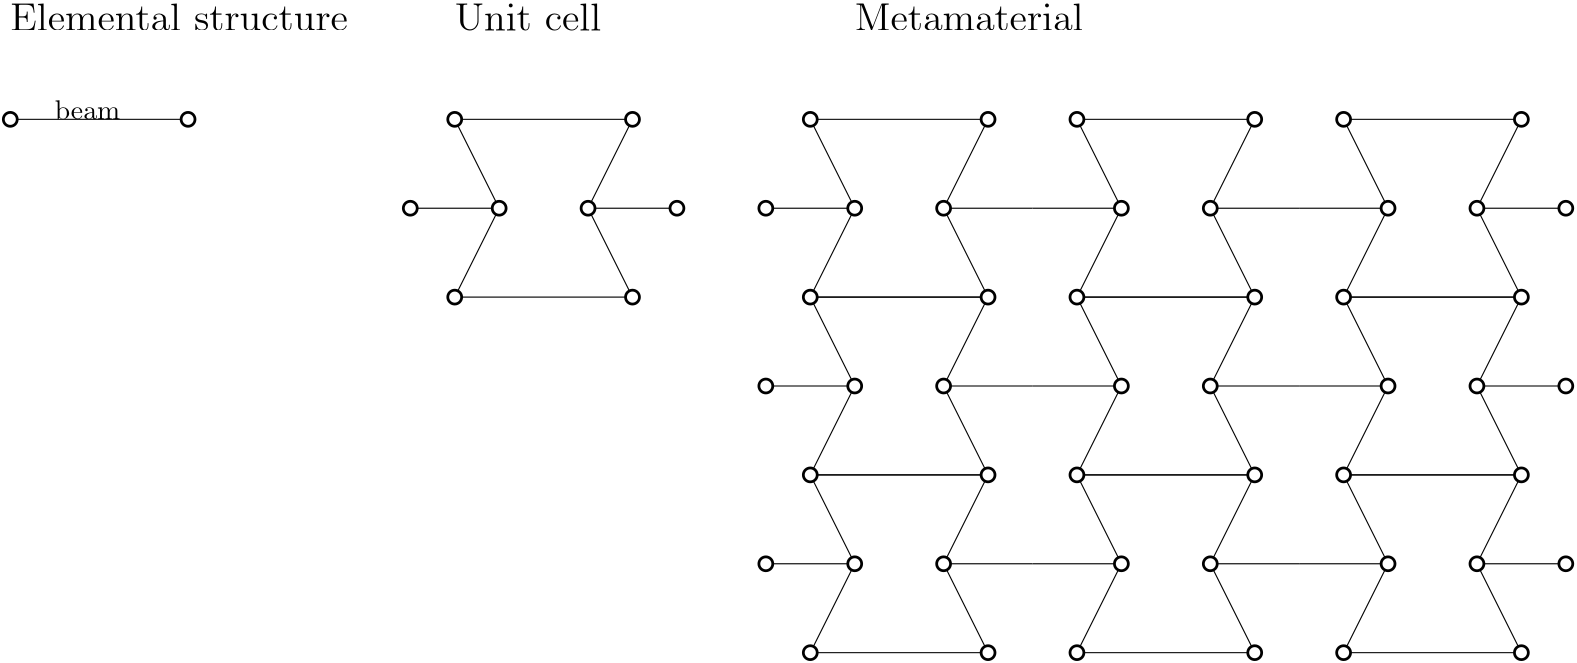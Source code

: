 <?xml version="1.0"?>
<!DOCTYPE ipe SYSTEM "ipe.dtd">
<ipe version="70218" creator="Ipe 7.2.24">
<info created="D:20240429104501" modified="D:20240429135855"/>
<ipestyle name="basic">
<symbol name="arrow/arc(spx)">
<path stroke="sym-stroke" fill="sym-stroke" pen="sym-pen">
0 0 m
-1 0.333 l
-1 -0.333 l
h
</path>
</symbol>
<symbol name="arrow/farc(spx)">
<path stroke="sym-stroke" fill="white" pen="sym-pen">
0 0 m
-1 0.333 l
-1 -0.333 l
h
</path>
</symbol>
<symbol name="arrow/ptarc(spx)">
<path stroke="sym-stroke" fill="sym-stroke" pen="sym-pen">
0 0 m
-1 0.333 l
-0.8 0 l
-1 -0.333 l
h
</path>
</symbol>
<symbol name="arrow/fptarc(spx)">
<path stroke="sym-stroke" fill="white" pen="sym-pen">
0 0 m
-1 0.333 l
-0.8 0 l
-1 -0.333 l
h
</path>
</symbol>
<symbol name="mark/circle(sx)" transformations="translations">
<path fill="sym-stroke">
0.6 0 0 0.6 0 0 e
0.4 0 0 0.4 0 0 e
</path>
</symbol>
<symbol name="mark/disk(sx)" transformations="translations">
<path fill="sym-stroke">
0.6 0 0 0.6 0 0 e
</path>
</symbol>
<symbol name="mark/fdisk(sfx)" transformations="translations">
<group>
<path fill="sym-fill">
0.5 0 0 0.5 0 0 e
</path>
<path fill="sym-stroke" fillrule="eofill">
0.6 0 0 0.6 0 0 e
0.4 0 0 0.4 0 0 e
</path>
</group>
</symbol>
<symbol name="mark/box(sx)" transformations="translations">
<path fill="sym-stroke" fillrule="eofill">
-0.6 -0.6 m
0.6 -0.6 l
0.6 0.6 l
-0.6 0.6 l
h
-0.4 -0.4 m
0.4 -0.4 l
0.4 0.4 l
-0.4 0.4 l
h
</path>
</symbol>
<symbol name="mark/square(sx)" transformations="translations">
<path fill="sym-stroke">
-0.6 -0.6 m
0.6 -0.6 l
0.6 0.6 l
-0.6 0.6 l
h
</path>
</symbol>
<symbol name="mark/fsquare(sfx)" transformations="translations">
<group>
<path fill="sym-fill">
-0.5 -0.5 m
0.5 -0.5 l
0.5 0.5 l
-0.5 0.5 l
h
</path>
<path fill="sym-stroke" fillrule="eofill">
-0.6 -0.6 m
0.6 -0.6 l
0.6 0.6 l
-0.6 0.6 l
h
-0.4 -0.4 m
0.4 -0.4 l
0.4 0.4 l
-0.4 0.4 l
h
</path>
</group>
</symbol>
<symbol name="mark/cross(sx)" transformations="translations">
<group>
<path fill="sym-stroke">
-0.43 -0.57 m
0.57 0.43 l
0.43 0.57 l
-0.57 -0.43 l
h
</path>
<path fill="sym-stroke">
-0.43 0.57 m
0.57 -0.43 l
0.43 -0.57 l
-0.57 0.43 l
h
</path>
</group>
</symbol>
<symbol name="arrow/fnormal(spx)">
<path stroke="sym-stroke" fill="white" pen="sym-pen">
0 0 m
-1 0.333 l
-1 -0.333 l
h
</path>
</symbol>
<symbol name="arrow/pointed(spx)">
<path stroke="sym-stroke" fill="sym-stroke" pen="sym-pen">
0 0 m
-1 0.333 l
-0.8 0 l
-1 -0.333 l
h
</path>
</symbol>
<symbol name="arrow/fpointed(spx)">
<path stroke="sym-stroke" fill="white" pen="sym-pen">
0 0 m
-1 0.333 l
-0.8 0 l
-1 -0.333 l
h
</path>
</symbol>
<symbol name="arrow/linear(spx)">
<path stroke="sym-stroke" pen="sym-pen">
-1 0.333 m
0 0 l
-1 -0.333 l
</path>
</symbol>
<symbol name="arrow/fdouble(spx)">
<path stroke="sym-stroke" fill="white" pen="sym-pen">
0 0 m
-1 0.333 l
-1 -0.333 l
h
-1 0 m
-2 0.333 l
-2 -0.333 l
h
</path>
</symbol>
<symbol name="arrow/double(spx)">
<path stroke="sym-stroke" fill="sym-stroke" pen="sym-pen">
0 0 m
-1 0.333 l
-1 -0.333 l
h
-1 0 m
-2 0.333 l
-2 -0.333 l
h
</path>
</symbol>
<symbol name="arrow/mid-normal(spx)">
<path stroke="sym-stroke" fill="sym-stroke" pen="sym-pen">
0.5 0 m
-0.5 0.333 l
-0.5 -0.333 l
h
</path>
</symbol>
<symbol name="arrow/mid-fnormal(spx)">
<path stroke="sym-stroke" fill="white" pen="sym-pen">
0.5 0 m
-0.5 0.333 l
-0.5 -0.333 l
h
</path>
</symbol>
<symbol name="arrow/mid-pointed(spx)">
<path stroke="sym-stroke" fill="sym-stroke" pen="sym-pen">
0.5 0 m
-0.5 0.333 l
-0.3 0 l
-0.5 -0.333 l
h
</path>
</symbol>
<symbol name="arrow/mid-fpointed(spx)">
<path stroke="sym-stroke" fill="white" pen="sym-pen">
0.5 0 m
-0.5 0.333 l
-0.3 0 l
-0.5 -0.333 l
h
</path>
</symbol>
<symbol name="arrow/mid-double(spx)">
<path stroke="sym-stroke" fill="sym-stroke" pen="sym-pen">
1 0 m
0 0.333 l
0 -0.333 l
h
0 0 m
-1 0.333 l
-1 -0.333 l
h
</path>
</symbol>
<symbol name="arrow/mid-fdouble(spx)">
<path stroke="sym-stroke" fill="white" pen="sym-pen">
1 0 m
0 0.333 l
0 -0.333 l
h
0 0 m
-1 0.333 l
-1 -0.333 l
h
</path>
</symbol>
<anglesize name="22.5 deg" value="22.5"/>
<anglesize name="30 deg" value="30"/>
<anglesize name="45 deg" value="45"/>
<anglesize name="60 deg" value="60"/>
<anglesize name="90 deg" value="90"/>
<arrowsize name="large" value="10"/>
<arrowsize name="small" value="5"/>
<arrowsize name="tiny" value="3"/>
<color name="blue" value="0 0 1"/>
<color name="brown" value="0.647 0.165 0.165"/>
<color name="darkblue" value="0 0 0.545"/>
<color name="darkcyan" value="0 0.545 0.545"/>
<color name="darkgray" value="0.663"/>
<color name="darkgreen" value="0 0.392 0"/>
<color name="darkmagenta" value="0.545 0 0.545"/>
<color name="darkorange" value="1 0.549 0"/>
<color name="darkred" value="0.545 0 0"/>
<color name="gold" value="1 0.843 0"/>
<color name="gray" value="0.745"/>
<color name="green" value="0 1 0"/>
<color name="lightblue" value="0.678 0.847 0.902"/>
<color name="lightcyan" value="0.878 1 1"/>
<color name="lightgray" value="0.827"/>
<color name="lightgreen" value="0.565 0.933 0.565"/>
<color name="lightyellow" value="1 1 0.878"/>
<color name="navy" value="0 0 0.502"/>
<color name="orange" value="1 0.647 0"/>
<color name="pink" value="1 0.753 0.796"/>
<color name="purple" value="0.627 0.125 0.941"/>
<color name="red" value="1 0 0"/>
<color name="seagreen" value="0.18 0.545 0.341"/>
<color name="turquoise" value="0.251 0.878 0.816"/>
<color name="violet" value="0.933 0.51 0.933"/>
<color name="yellow" value="1 1 0"/>
<dashstyle name="dash dot dotted" value="[4 2 1 2 1 2] 0"/>
<dashstyle name="dash dotted" value="[4 2 1 2] 0"/>
<dashstyle name="dashed" value="[4] 0"/>
<dashstyle name="dotted" value="[1 3] 0"/>
<gridsize name="10 pts (~3.5 mm)" value="10"/>
<gridsize name="14 pts (~5 mm)" value="14"/>
<gridsize name="16 pts (~6 mm)" value="16"/>
<gridsize name="20 pts (~7 mm)" value="20"/>
<gridsize name="28 pts (~10 mm)" value="28"/>
<gridsize name="32 pts (~12 mm)" value="32"/>
<gridsize name="4 pts" value="4"/>
<gridsize name="56 pts (~20 mm)" value="56"/>
<gridsize name="8 pts (~3 mm)" value="8"/>
<opacity name="10%" value="0.1"/>
<opacity name="30%" value="0.3"/>
<opacity name="50%" value="0.5"/>
<opacity name="75%" value="0.75"/>
<pen name="fat" value="1.2"/>
<pen name="heavier" value="0.8"/>
<pen name="ultrafat" value="2"/>
<symbolsize name="large" value="5"/>
<symbolsize name="small" value="2"/>
<symbolsize name="tiny" value="1.1"/>
<textsize name="Huge" value="\Huge"/>
<textsize name="LARGE" value="\LARGE"/>
<textsize name="Large" value="\Large"/>
<textsize name="footnote" value="\footnotesize"/>
<textsize name="huge" value="\huge"/>
<textsize name="large" value="\large"/>
<textsize name="small" value="\small"/>
<textsize name="tiny" value="\tiny"/>
<textstyle name="center" begin="\begin{center}" end="\end{center}"/>
<textstyle name="item" begin="\begin{itemize}\item{}" end="\end{itemize}"/>
<textstyle name="itemize" begin="\begin{itemize}" end="\end{itemize}"/>
<tiling name="falling" angle="-60" step="4" width="1"/>
<tiling name="rising" angle="30" step="4" width="1"/>
</ipestyle>
<page>
<layer name="alpha"/>
<view layers="alpha" active="alpha"/>
<path layer="alpha" matrix="1 0 0 1 -32 0" stroke="black" fill="black">
64 768 m
128 768
128 768
128 768 c
</path>
<use matrix="1 0 0 1 -32 0" name="mark/fdisk(sfx)" pos="64 768" size="large" stroke="black" fill="white"/>
<use matrix="1 0 0 1 -32 0" name="mark/fdisk(sfx)" pos="128 768" size="large" stroke="black" fill="white"/>
<path matrix="1 0 0 1 16 192" stroke="black">
176 576 m
240 576
240 576 c
</path>
<path matrix="1 0 0 1 16 192" stroke="black">
176 512 m
240 512 l
</path>
<path matrix="1 0 0 1 16 192" stroke="black">
176 512 m
192 544 l
</path>
<path matrix="1 0 0 1 16 192" stroke="black">
176 576 m
192 544
192 544 c
</path>
<path matrix="1 0 0 1 16 192" stroke="black">
240 576 m
224 544 l
</path>
<path matrix="1 0 0 1 16 192" stroke="black">
224 544 m
240 512 l
</path>
<path matrix="1 0 0 1 16 192" stroke="black">
160 544 m
192 544 l
</path>
<path matrix="1 0 0 1 16 192" stroke="black">
224 544 m
256 544 l
</path>
<path matrix="1 0 0 1 144 192" stroke="black">
176 576 m
240 576
240 576 c
</path>
<path matrix="1 0 0 1 144 192" stroke="black">
176 512 m
240 512 l
</path>
<path matrix="1 0 0 1 144 192" stroke="black">
176 512 m
192 544 l
</path>
<path matrix="1 0 0 1 144 192" stroke="black">
176 576 m
192 544
192 544 c
</path>
<path matrix="1 0 0 1 144 192" stroke="black">
240 576 m
224 544 l
</path>
<path matrix="1 0 0 1 144 192" stroke="black">
224 544 m
240 512 l
</path>
<path matrix="1 0 0 1 144 192" stroke="black">
160 544 m
192 544 l
</path>
<path matrix="1 0 0 1 144 192" stroke="black">
224 544 m
256 544 l
</path>
<path matrix="1 0 0 1 240 192" stroke="black">
176 576 m
240 576
240 576 c
</path>
<path matrix="1 0 0 1 240 192" stroke="black">
176 512 m
240 512 l
</path>
<path matrix="1 0 0 1 240 192" stroke="black">
176 512 m
192 544 l
</path>
<path matrix="1 0 0 1 240 192" stroke="black">
176 576 m
192 544
192 544 c
</path>
<path matrix="1 0 0 1 240 192" stroke="black">
240 576 m
224 544 l
</path>
<path matrix="1 0 0 1 240 192" stroke="black">
224 544 m
240 512 l
</path>
<path matrix="1 0 0 1 240 192" stroke="black">
160 544 m
192 544 l
</path>
<path matrix="1 0 0 1 240 192" stroke="black">
224 544 m
256 544 l
</path>
<path matrix="1 0 0 1 336 192" stroke="black">
176 576 m
240 576
240 576 c
</path>
<path matrix="1 0 0 1 336 192" stroke="black">
176 512 m
240 512 l
</path>
<path matrix="1 0 0 1 336 192" stroke="black">
176 512 m
192 544 l
</path>
<path matrix="1 0 0 1 336 192" stroke="black">
176 576 m
192 544
192 544 c
</path>
<path matrix="1 0 0 1 336 192" stroke="black">
240 576 m
224 544 l
</path>
<path matrix="1 0 0 1 336 192" stroke="black">
224 544 m
240 512 l
</path>
<path matrix="1 0 0 1 336 192" stroke="black">
160 544 m
192 544 l
</path>
<path matrix="1 0 0 1 336 192" stroke="black">
224 544 m
256 544 l
</path>
<path matrix="1 0 0 1 144 128" stroke="black">
176 576 m
240 576
240 576 c
</path>
<path matrix="1 0 0 1 144 128" stroke="black">
176 512 m
240 512 l
</path>
<path matrix="1 0 0 1 144 128" stroke="black">
176 512 m
192 544 l
</path>
<path matrix="1 0 0 1 144 128" stroke="black">
176 576 m
192 544
192 544 c
</path>
<path matrix="1 0 0 1 144 128" stroke="black">
240 576 m
224 544 l
</path>
<path matrix="1 0 0 1 144 128" stroke="black">
224 544 m
240 512 l
</path>
<path matrix="1 0 0 1 144 128" stroke="black">
160 544 m
192 544 l
</path>
<path matrix="1 0 0 1 144 128" stroke="black">
224 544 m
256 544 l
</path>
<path matrix="1 0 0 1 240 128" stroke="black">
176 576 m
240 576
240 576 c
</path>
<path matrix="1 0 0 1 240 128" stroke="black">
176 512 m
240 512 l
</path>
<path matrix="1 0 0 1 240 128" stroke="black">
176 512 m
192 544 l
</path>
<path matrix="1 0 0 1 240 128" stroke="black">
176 576 m
192 544
192 544 c
</path>
<path matrix="1 0 0 1 240 128" stroke="black">
240 576 m
224 544 l
</path>
<path matrix="1 0 0 1 240 128" stroke="black">
224 544 m
240 512 l
</path>
<path matrix="1 0 0 1 240 128" stroke="black">
160 544 m
192 544 l
</path>
<path matrix="1 0 0 1 240 128" stroke="black">
224 544 m
256 544 l
</path>
<path matrix="1 0 0 1 336 128" stroke="black">
176 576 m
240 576
240 576 c
</path>
<path matrix="1 0 0 1 336 128" stroke="black">
176 512 m
240 512 l
</path>
<path matrix="1 0 0 1 336 128" stroke="black">
176 512 m
192 544 l
</path>
<path matrix="1 0 0 1 336 128" stroke="black">
176 576 m
192 544
192 544 c
</path>
<path matrix="1 0 0 1 336 128" stroke="black">
240 576 m
224 544 l
</path>
<path matrix="1 0 0 1 336 128" stroke="black">
224 544 m
240 512 l
</path>
<path matrix="1 0 0 1 336 128" stroke="black">
160 544 m
192 544 l
</path>
<path matrix="1 0 0 1 336 128" stroke="black">
224 544 m
256 544 l
</path>
<path matrix="1 0 0 1 144 64" stroke="black">
176 576 m
240 576
240 576 c
</path>
<path matrix="1 0 0 1 144 64" stroke="black">
176 512 m
240 512 l
</path>
<path matrix="1 0 0 1 144 64" stroke="black">
176 512 m
192 544 l
</path>
<path matrix="1 0 0 1 144 64" stroke="black">
176 576 m
192 544
192 544 c
</path>
<path matrix="1 0 0 1 144 64" stroke="black">
240 576 m
224 544 l
</path>
<path matrix="1 0 0 1 144 64" stroke="black">
224 544 m
240 512 l
</path>
<path matrix="1 0 0 1 144 64" stroke="black">
160 544 m
192 544 l
</path>
<path matrix="1 0 0 1 144 64" stroke="black">
224 544 m
256 544 l
</path>
<path matrix="1 0 0 1 240 64" stroke="black">
176 576 m
240 576
240 576 c
</path>
<path matrix="1 0 0 1 240 64" stroke="black">
176 512 m
240 512 l
</path>
<path matrix="1 0 0 1 240 64" stroke="black">
176 512 m
192 544 l
</path>
<path matrix="1 0 0 1 240 64" stroke="black">
176 576 m
192 544
192 544 c
</path>
<path matrix="1 0 0 1 240 64" stroke="black">
240 576 m
224 544 l
</path>
<path matrix="1 0 0 1 240 64" stroke="black">
224 544 m
240 512 l
</path>
<path matrix="1 0 0 1 240 64" stroke="black">
160 544 m
192 544 l
</path>
<path matrix="1 0 0 1 240 64" stroke="black">
224 544 m
256 544 l
</path>
<path matrix="1 0 0 1 336 64" stroke="black">
176 576 m
240 576
240 576 c
</path>
<path matrix="1 0 0 1 336 64" stroke="black">
176 512 m
240 512 l
</path>
<path matrix="1 0 0 1 336 64" stroke="black">
176 512 m
192 544 l
</path>
<path matrix="1 0 0 1 336 64" stroke="black">
176 576 m
192 544
192 544 c
</path>
<path matrix="1 0 0 1 336 64" stroke="black">
240 576 m
224 544 l
</path>
<path matrix="1 0 0 1 336 64" stroke="black">
224 544 m
240 512 l
</path>
<path matrix="1 0 0 1 336 64" stroke="black">
160 544 m
192 544 l
</path>
<path matrix="1 0 0 1 336 64" stroke="black">
224 544 m
256 544 l
</path>
<use matrix="1 0 0 1 16 192" name="mark/fdisk(sfx)" pos="176 576" size="large" stroke="black" fill="white"/>
<use matrix="1 0 0 1 16 192" name="mark/fdisk(sfx)" pos="240 576" size="large" stroke="black" fill="white"/>
<use matrix="1 0 0 1 16 192" name="mark/fdisk(sfx)" pos="224 544" size="large" stroke="black" fill="white"/>
<use matrix="1 0 0 1 16 192" name="mark/fdisk(sfx)" pos="256 544" size="large" stroke="black" fill="white"/>
<use matrix="1 0 0 1 16 192" name="mark/fdisk(sfx)" pos="240 512" size="large" stroke="black" fill="white"/>
<use matrix="1 0 0 1 16 192" name="mark/fdisk(sfx)" pos="176 512" size="large" stroke="black" fill="white"/>
<use matrix="1 0 0 1 16 192" name="mark/fdisk(sfx)" pos="192 544" size="large" stroke="black" fill="white"/>
<use matrix="1 0 0 1 16 192" name="mark/fdisk(sfx)" pos="160 544" size="large" stroke="black" fill="white"/>
<use matrix="1 0 0 1 16 192" name="mark/fdisk(sfx)" pos="304 576" size="large" stroke="black" fill="white"/>
<use matrix="1 0 0 1 16 192" name="mark/fdisk(sfx)" pos="288 544" size="large" stroke="black" fill="white"/>
<use matrix="1 0 0 1 16 192" name="mark/fdisk(sfx)" pos="320 544" size="large" stroke="black" fill="white"/>
<use matrix="1 0 0 1 16 192" name="mark/fdisk(sfx)" pos="304 512" size="large" stroke="black" fill="white"/>
<use matrix="1 0 0 1 16 192" name="mark/fdisk(sfx)" pos="368 512" size="large" stroke="black" fill="white"/>
<use matrix="1 0 0 1 16 192" name="mark/fdisk(sfx)" pos="352 544" size="large" stroke="black" fill="white"/>
<use matrix="1 0 0 1 16 192" name="mark/fdisk(sfx)" pos="368 576" size="large" stroke="black" fill="white"/>
<use matrix="1 0 0 1 16 192" name="mark/fdisk(sfx)" pos="400 576" size="large" stroke="black" fill="white"/>
<use matrix="1 0 0 1 16 192" name="mark/fdisk(sfx)" pos="464 576" size="large" stroke="black" fill="white"/>
<use matrix="1 0 0 1 16 192" name="mark/fdisk(sfx)" pos="496 576" size="large" stroke="black" fill="white"/>
<use matrix="1 0 0 1 16 192" name="mark/fdisk(sfx)" pos="560 576" size="large" stroke="black" fill="white"/>
<use matrix="1 0 0 1 16 192" name="mark/fdisk(sfx)" pos="416 544" size="large" stroke="black" fill="white"/>
<use matrix="1 0 0 1 16 192" name="mark/fdisk(sfx)" pos="448 544" size="large" stroke="black" fill="white"/>
<use matrix="1 0 0 1 16 192" name="mark/fdisk(sfx)" pos="400 512" size="large" stroke="black" fill="white"/>
<use matrix="1 0 0 1 16 192" name="mark/fdisk(sfx)" pos="464 512" size="large" stroke="black" fill="white"/>
<use matrix="1 0 0 1 16 192" name="mark/fdisk(sfx)" pos="496 512" size="large" stroke="black" fill="white"/>
<use matrix="1 0 0 1 16 192" name="mark/fdisk(sfx)" pos="560 512" size="large" stroke="black" fill="white"/>
<use matrix="1 0 0 1 16 192" name="mark/fdisk(sfx)" pos="544 544" size="large" stroke="black" fill="white"/>
<use matrix="1 0 0 1 16 192" name="mark/fdisk(sfx)" pos="512 544" size="large" stroke="black" fill="white"/>
<use matrix="1 0 0 1 16 192" name="mark/fdisk(sfx)" pos="288 480" size="large" stroke="black" fill="white"/>
<use matrix="1 0 0 1 16 192" name="mark/fdisk(sfx)" pos="288 416" size="large" stroke="black" fill="white"/>
<use matrix="1 0 0 1 16 192" name="mark/fdisk(sfx)" pos="304 384" size="large" stroke="black" fill="white"/>
<use matrix="1 0 0 1 16 192" name="mark/fdisk(sfx)" pos="368 384" size="large" stroke="black" fill="white"/>
<use matrix="1 0 0 1 16 192" name="mark/fdisk(sfx)" pos="400 384" size="large" stroke="black" fill="white"/>
<use matrix="1 0 0 1 16 192" name="mark/fdisk(sfx)" pos="464 384" size="large" stroke="black" fill="white"/>
<use matrix="1 0 0 1 16 192" name="mark/fdisk(sfx)" pos="496 384" size="large" stroke="black" fill="white"/>
<use matrix="1 0 0 1 16 192" name="mark/fdisk(sfx)" pos="560 384" size="large" stroke="black" fill="white"/>
<use matrix="1 0 0 1 16 192" name="mark/fdisk(sfx)" pos="576 416" size="large" stroke="black" fill="white"/>
<use matrix="1 0 0 1 16 192" name="mark/fdisk(sfx)" pos="576 480" size="large" stroke="black" fill="white"/>
<use matrix="1 0 0 1 16 192" name="mark/fdisk(sfx)" pos="560 448" size="large" stroke="black" fill="white"/>
<use matrix="1 0 0 1 16 192" name="mark/fdisk(sfx)" pos="544 416" size="large" stroke="black" fill="white"/>
<use matrix="1 0 0 1 16 192" name="mark/fdisk(sfx)" pos="544 480" size="large" stroke="black" fill="white"/>
<use matrix="1 0 0 1 16 192" name="mark/fdisk(sfx)" pos="512 480" size="large" stroke="black" fill="white"/>
<use matrix="1 0 0 1 16 192" name="mark/fdisk(sfx)" pos="448 480" size="large" stroke="black" fill="white"/>
<use matrix="1 0 0 1 16 192" name="mark/fdisk(sfx)" pos="416 480" size="large" stroke="black" fill="white"/>
<use matrix="1 0 0 1 16 192" name="mark/fdisk(sfx)" pos="352 480" size="large" stroke="black" fill="white"/>
<use matrix="1 0 0 1 16 192" name="mark/fdisk(sfx)" pos="320 480" size="large" stroke="black" fill="white"/>
<use matrix="1 0 0 1 16 192" name="mark/fdisk(sfx)" pos="304 448" size="large" stroke="black" fill="white"/>
<use matrix="1 0 0 1 16 192" name="mark/fdisk(sfx)" pos="368 448" size="large" stroke="black" fill="white"/>
<use matrix="1 0 0 1 16 192" name="mark/fdisk(sfx)" pos="400 448" size="large" stroke="black" fill="white"/>
<use matrix="1 0 0 1 16 192" name="mark/fdisk(sfx)" pos="464 448" size="large" stroke="black" fill="white"/>
<use matrix="1 0 0 1 16 192" name="mark/fdisk(sfx)" pos="496 448" size="large" stroke="black" fill="white"/>
<use matrix="1 0 0 1 16 192" name="mark/fdisk(sfx)" pos="512 416" size="large" stroke="black" fill="white"/>
<use matrix="1 0 0 1 16 192" name="mark/fdisk(sfx)" pos="448 416" size="large" stroke="black" fill="white"/>
<use matrix="1 0 0 1 16 192" name="mark/fdisk(sfx)" pos="416 416" size="large" stroke="black" fill="white"/>
<use matrix="1 0 0 1 16 192" name="mark/fdisk(sfx)" pos="352 416" size="large" stroke="black" fill="white"/>
<use matrix="1 0 0 1 16 192" name="mark/fdisk(sfx)" pos="320 416" size="large" stroke="black" fill="white"/>
<text matrix="1 0 0 1 -48 32" transformations="translations" pos="80 768" stroke="black" type="label" width="121.622" height="9.963" depth="0" valign="baseline" size="Large">Elemental structure</text>
<text matrix="1 0 0 1 -16 -16" transformations="translations" pos="208 816" stroke="black" type="label" width="52.672" height="9.963" depth="0" valign="baseline" size="Large">Unit cell</text>
<text matrix="1 0 0 1 -16 -16" transformations="translations" pos="352 816" stroke="black" type="label" width="82.327" height="9.963" depth="0" valign="baseline" size="Large">Metamaterial</text>
<use matrix="1 0 0 1 16 256" name="mark/fdisk(sfx)" pos="576 480" size="large" stroke="black" fill="white"/>
<text matrix="1 0 0 1 -16 0" transformations="translations" pos="64 768" stroke="black" type="label" width="23.523" height="6.918" depth="0" valign="baseline">beam</text>
</page>
</ipe>
